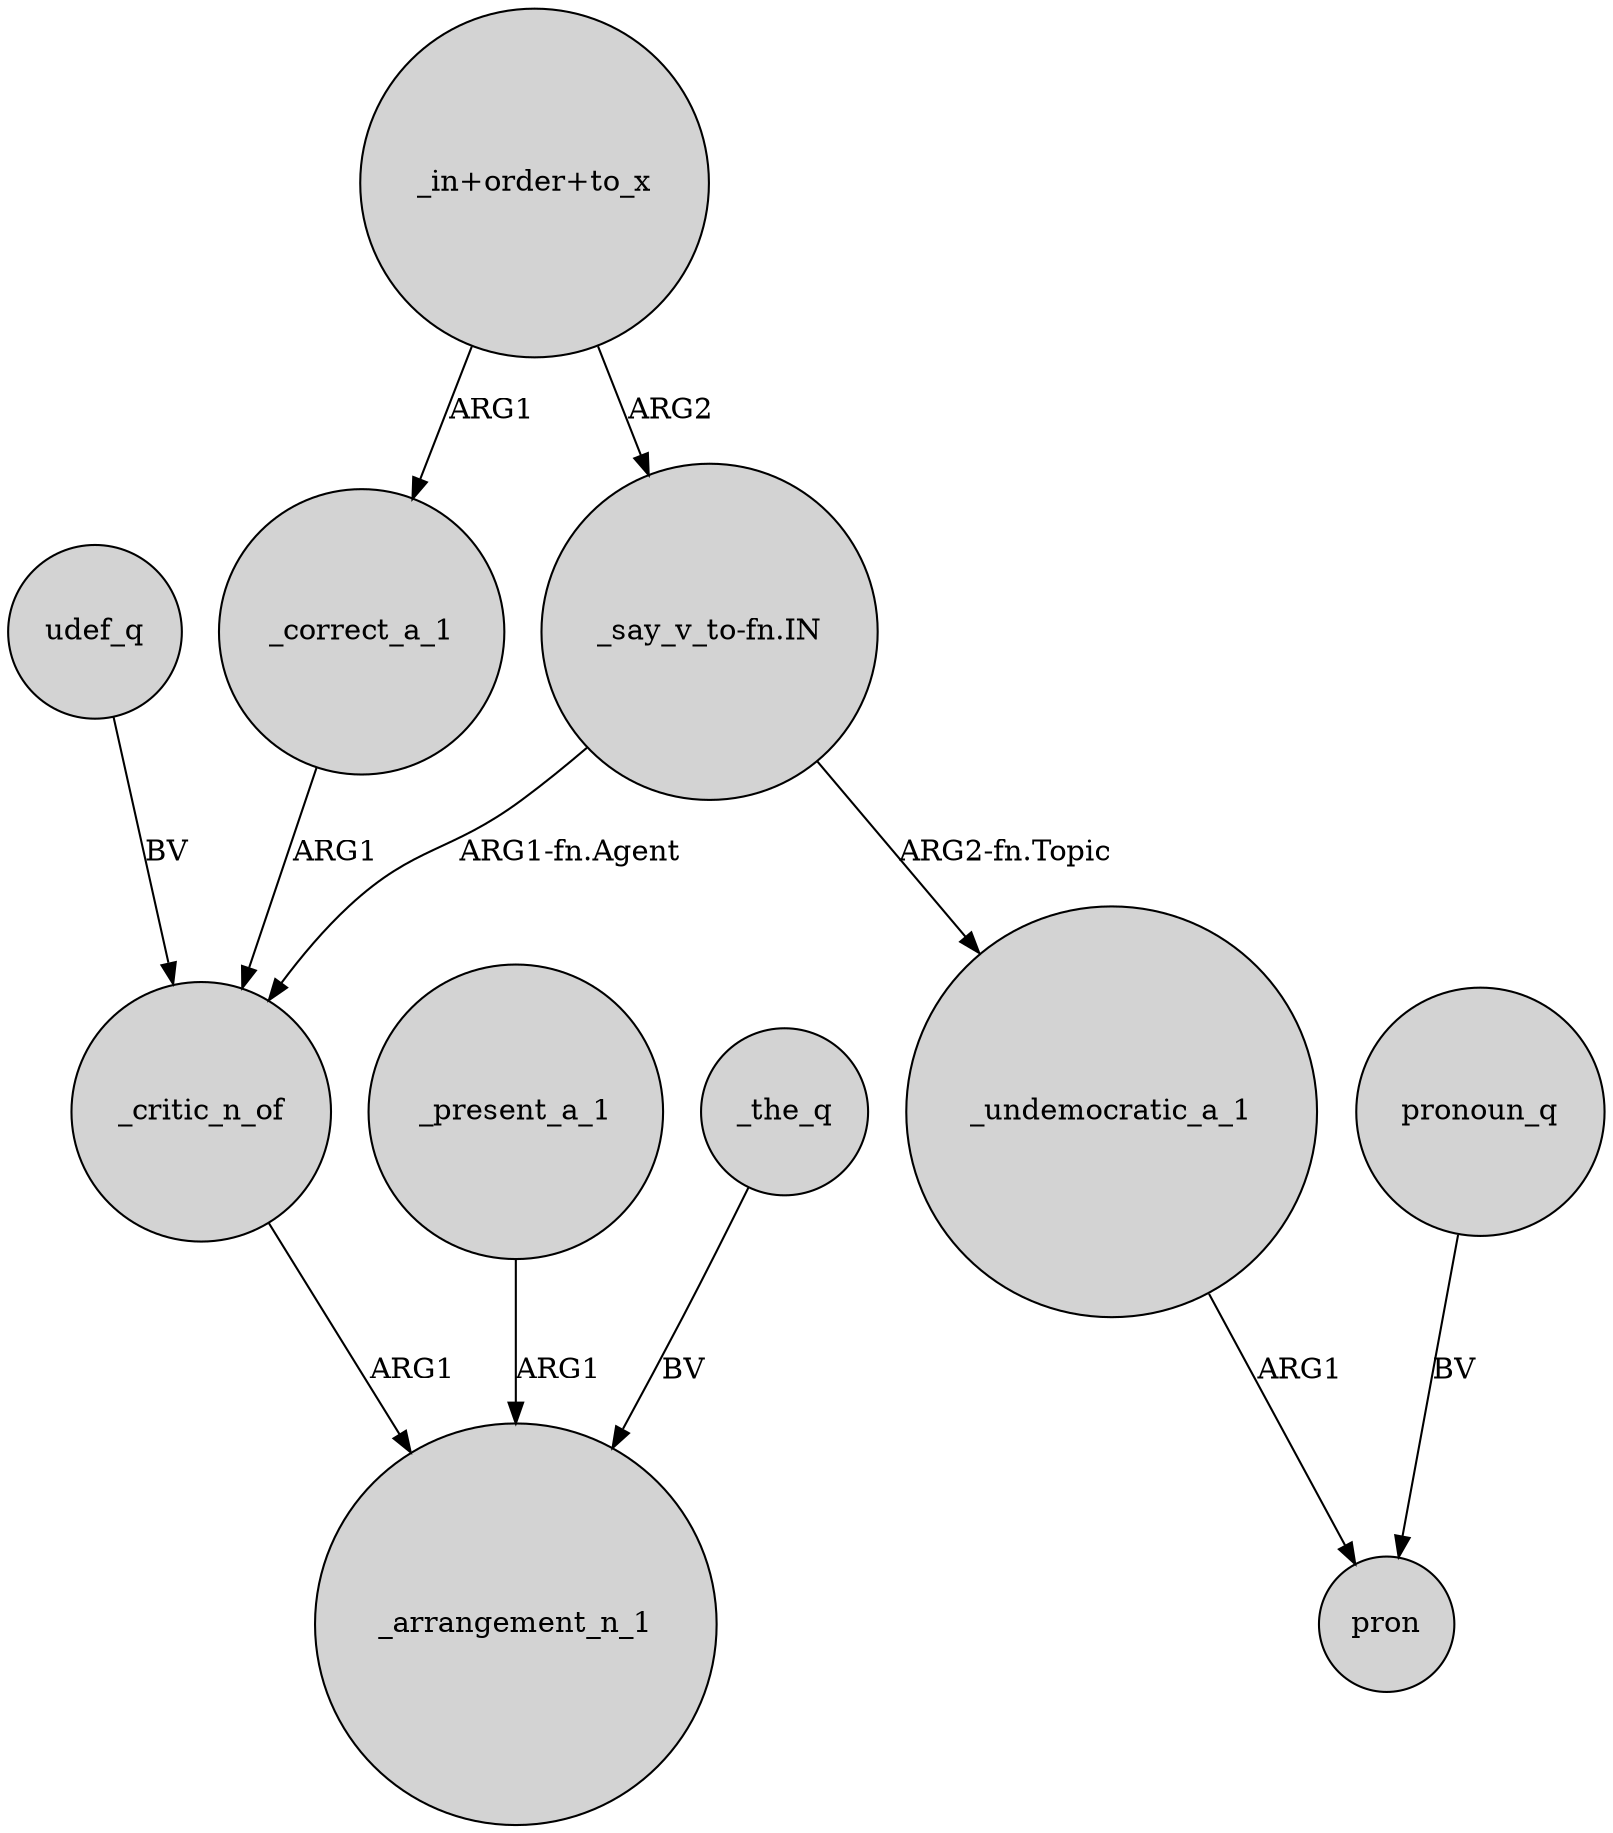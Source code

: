 digraph {
	node [shape=circle style=filled]
	udef_q -> _critic_n_of [label=BV]
	_critic_n_of -> _arrangement_n_1 [label=ARG1]
	_present_a_1 -> _arrangement_n_1 [label=ARG1]
	"_in+order+to_x" -> _correct_a_1 [label=ARG1]
	_correct_a_1 -> _critic_n_of [label=ARG1]
	"_say_v_to-fn.IN" -> _undemocratic_a_1 [label="ARG2-fn.Topic"]
	_undemocratic_a_1 -> pron [label=ARG1]
	_the_q -> _arrangement_n_1 [label=BV]
	"_in+order+to_x" -> "_say_v_to-fn.IN" [label=ARG2]
	"_say_v_to-fn.IN" -> _critic_n_of [label="ARG1-fn.Agent"]
	pronoun_q -> pron [label=BV]
}

